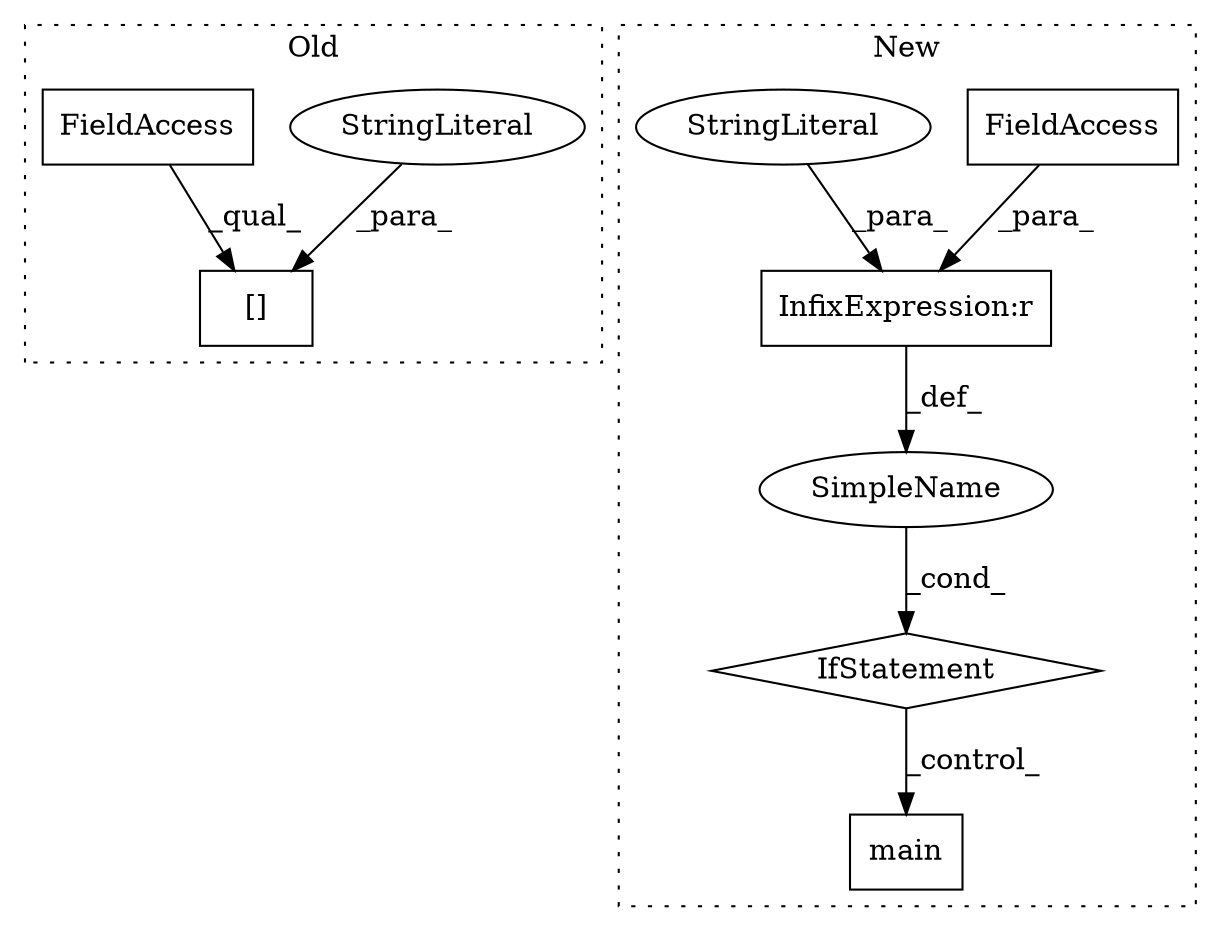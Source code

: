 digraph G {
subgraph cluster0 {
1 [label="[]" a="2" s="326,346" l="12,1" shape="box"];
5 [label="StringLiteral" a="45" s="338" l="8" shape="ellipse"];
9 [label="FieldAccess" a="22" s="326" l="11" shape="box"];
label = "Old";
style="dotted";
}
subgraph cluster1 {
2 [label="main" a="32" s="889" l="6" shape="box"];
3 [label="IfStatement" a="25" s="844,870" l="4,2" shape="diamond"];
4 [label="SimpleName" a="42" s="" l="" shape="ellipse"];
6 [label="InfixExpression:r" a="27" s="856" l="4" shape="box"];
7 [label="FieldAccess" a="22" s="848" l="8" shape="box"];
8 [label="StringLiteral" a="45" s="860" l="10" shape="ellipse"];
label = "New";
style="dotted";
}
3 -> 2 [label="_control_"];
4 -> 3 [label="_cond_"];
5 -> 1 [label="_para_"];
6 -> 4 [label="_def_"];
7 -> 6 [label="_para_"];
8 -> 6 [label="_para_"];
9 -> 1 [label="_qual_"];
}